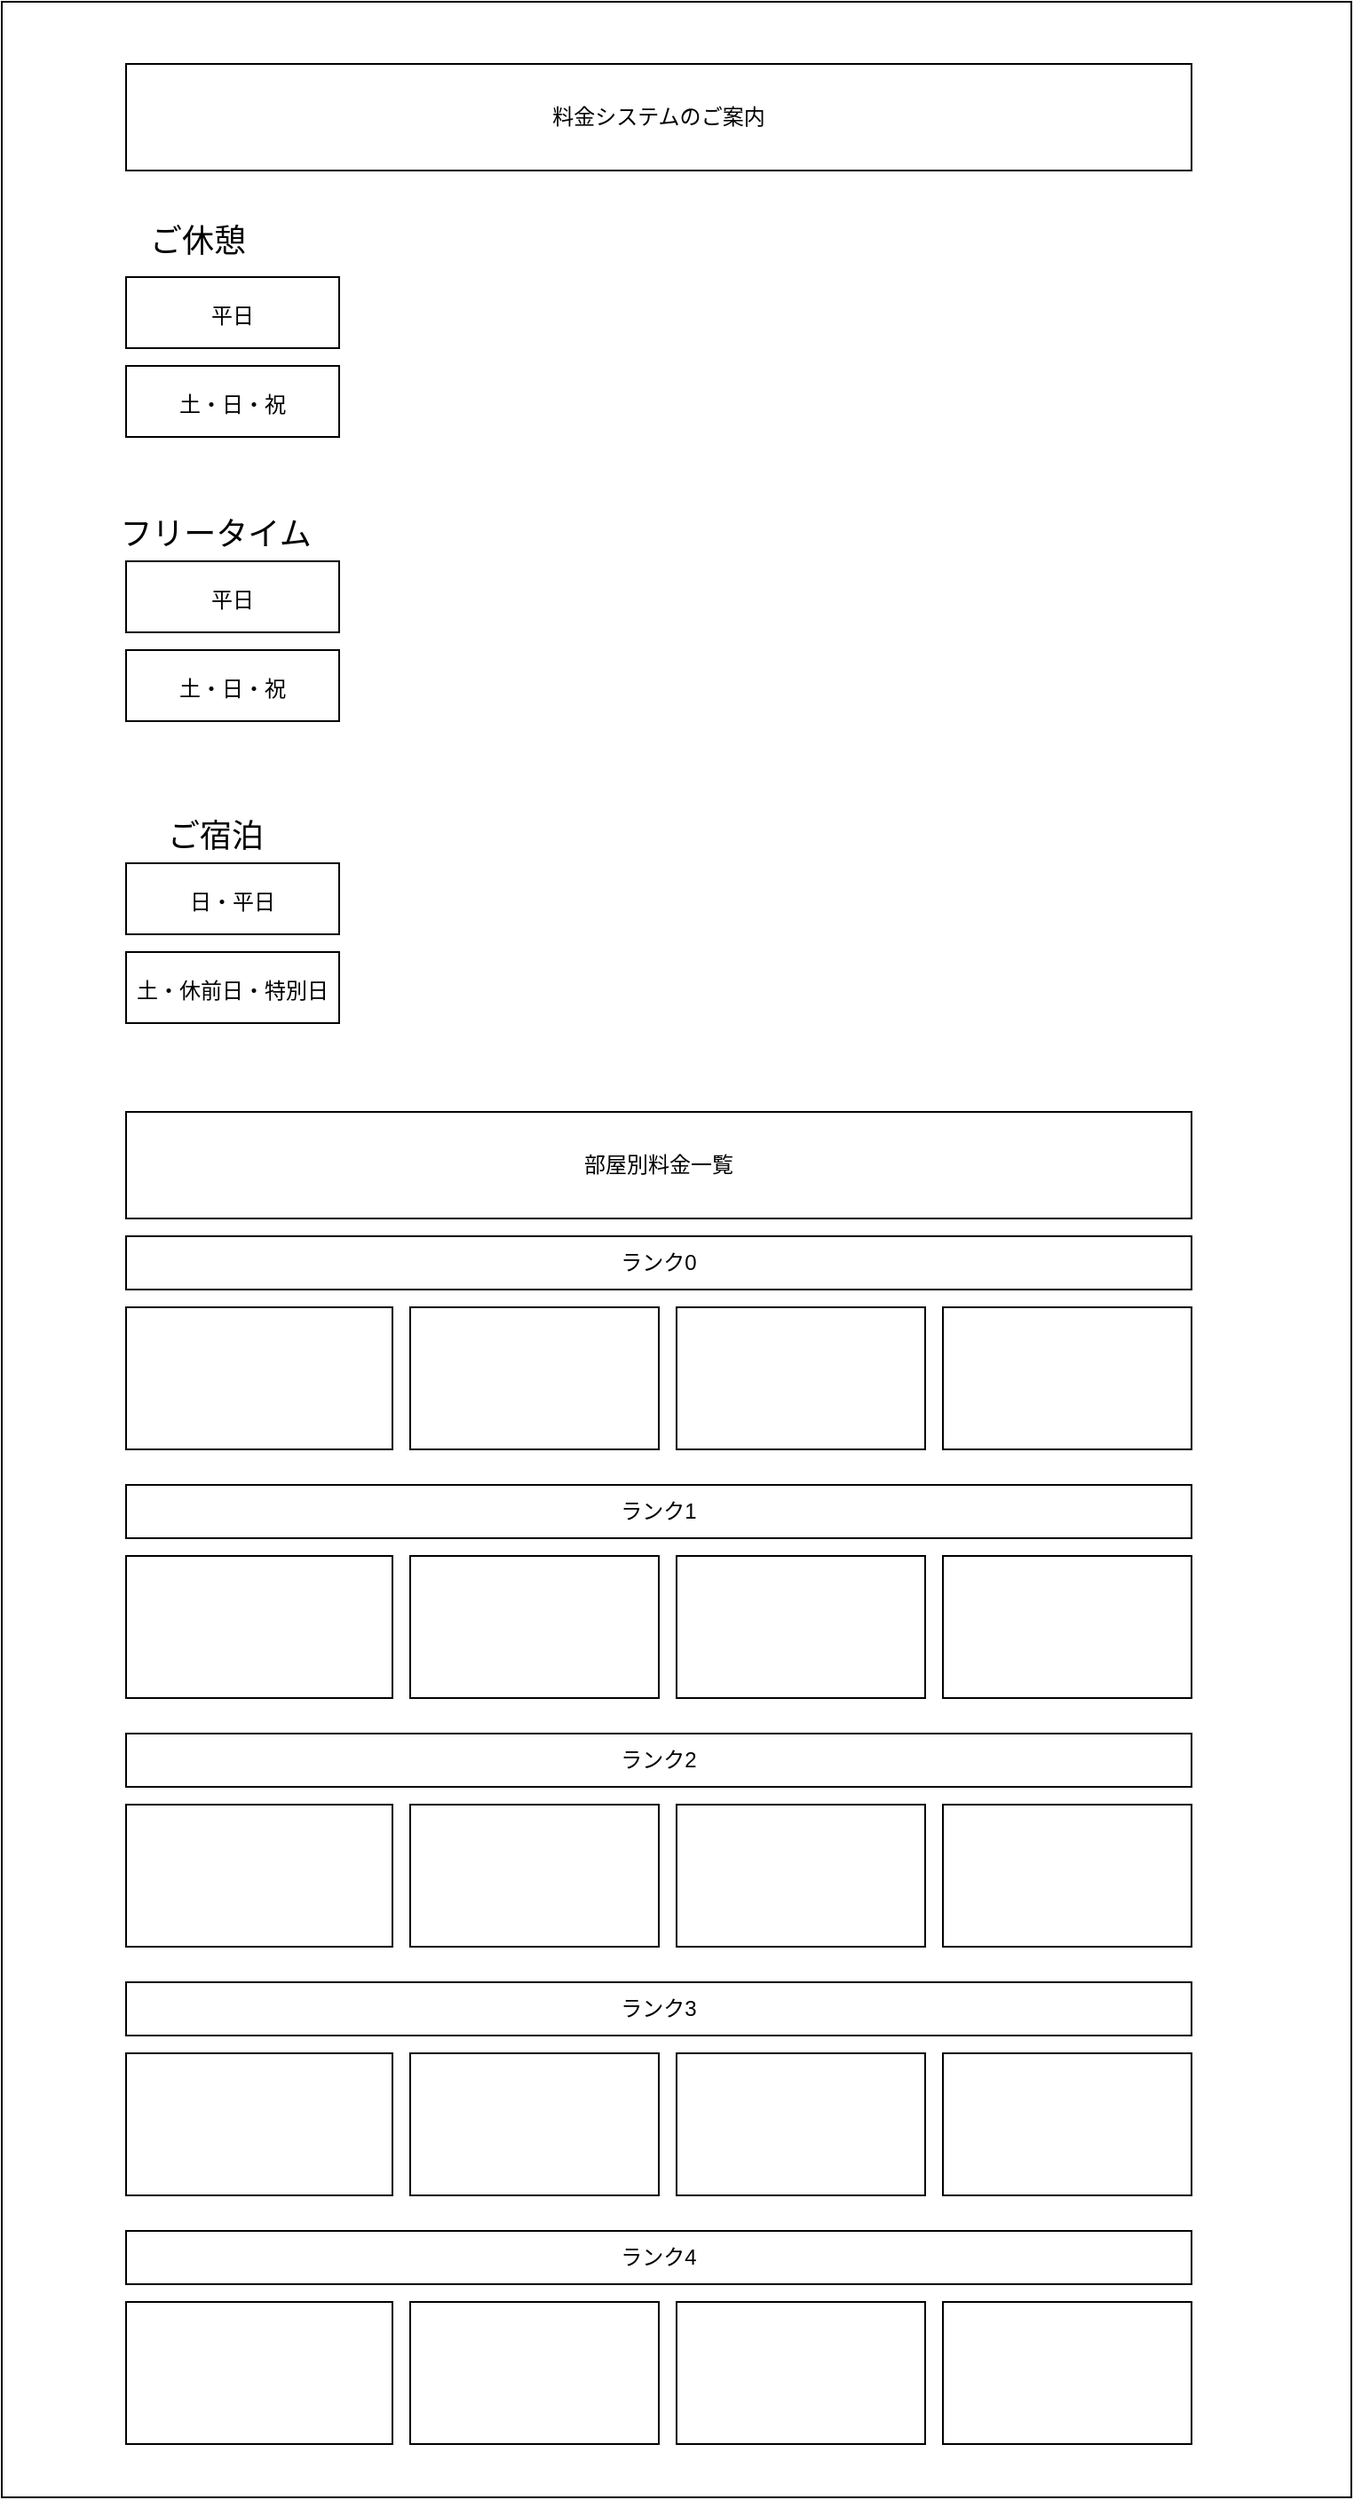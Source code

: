 <mxfile version="12.2.4" pages="1"><diagram id="5yIQhvJ00WydhY86pWcN" name="Page-1"><mxGraphModel dx="812" dy="651" grid="1" gridSize="10" guides="1" tooltips="1" connect="1" arrows="1" fold="1" page="1" pageScale="1" pageWidth="827" pageHeight="1169" math="0" shadow="0"><root><mxCell id="0"/><mxCell id="1" parent="0"/><mxCell id="2" value="" style="rounded=0;whiteSpace=wrap;html=1;" parent="1" vertex="1"><mxGeometry x="50" y="45" width="760" height="1405" as="geometry"/></mxCell><mxCell id="4" value="料金システムのご案内" style="rounded=0;whiteSpace=wrap;html=1;" parent="1" vertex="1"><mxGeometry x="120" y="80" width="600" height="60" as="geometry"/></mxCell><mxCell id="6" value="ご休憩" style="text;html=1;resizable=0;autosize=1;align=center;verticalAlign=middle;points=[];fillColor=none;strokeColor=none;rounded=0;fontSize=18;" parent="1" vertex="1"><mxGeometry x="125" y="165" width="70" height="30" as="geometry"/></mxCell><mxCell id="7" value="&lt;font style=&quot;font-size: 12px&quot;&gt;平日&lt;/font&gt;" style="rounded=0;whiteSpace=wrap;html=1;fontSize=18;" parent="1" vertex="1"><mxGeometry x="120" y="200" width="120" height="40" as="geometry"/></mxCell><mxCell id="8" value="&lt;span style=&quot;font-size: 12px&quot;&gt;土・日・祝&lt;/span&gt;" style="rounded=0;whiteSpace=wrap;html=1;fontSize=18;" parent="1" vertex="1"><mxGeometry x="120" y="250" width="120" height="40" as="geometry"/></mxCell><mxCell id="11" value="フリータイム" style="text;html=1;resizable=0;autosize=1;align=center;verticalAlign=middle;points=[];fillColor=none;strokeColor=none;rounded=0;fontSize=18;" parent="1" vertex="1"><mxGeometry x="110" y="330" width="120" height="30" as="geometry"/></mxCell><mxCell id="12" value="&lt;font style=&quot;font-size: 12px&quot;&gt;平日&lt;/font&gt;" style="rounded=0;whiteSpace=wrap;html=1;fontSize=18;" parent="1" vertex="1"><mxGeometry x="120" y="360" width="120" height="40" as="geometry"/></mxCell><mxCell id="13" value="&lt;span style=&quot;font-size: 12px&quot;&gt;土・日・祝&lt;/span&gt;" style="rounded=0;whiteSpace=wrap;html=1;fontSize=18;" parent="1" vertex="1"><mxGeometry x="120" y="410" width="120" height="40" as="geometry"/></mxCell><mxCell id="14" value="ご宿泊" style="text;html=1;resizable=0;autosize=1;align=center;verticalAlign=middle;points=[];fillColor=none;strokeColor=none;rounded=0;fontSize=18;" parent="1" vertex="1"><mxGeometry x="135" y="500" width="70" height="30" as="geometry"/></mxCell><mxCell id="15" value="&lt;span style=&quot;font-size: 12px&quot;&gt;日・平日&lt;/span&gt;" style="rounded=0;whiteSpace=wrap;html=1;fontSize=18;" parent="1" vertex="1"><mxGeometry x="120" y="530" width="120" height="40" as="geometry"/></mxCell><mxCell id="16" value="&lt;span style=&quot;font-size: 12px&quot;&gt;土・休前日・特別日&lt;/span&gt;" style="rounded=0;whiteSpace=wrap;html=1;fontSize=18;" parent="1" vertex="1"><mxGeometry x="120" y="580" width="120" height="40" as="geometry"/></mxCell><mxCell id="18" value="部屋別料金一覧" style="rounded=0;whiteSpace=wrap;html=1;" parent="1" vertex="1"><mxGeometry x="120" y="670" width="600" height="60" as="geometry"/></mxCell><mxCell id="19" value="ランク0" style="rounded=0;whiteSpace=wrap;html=1;" parent="1" vertex="1"><mxGeometry x="120" y="740" width="600" height="30" as="geometry"/></mxCell><mxCell id="20" value="ランク1" style="rounded=0;whiteSpace=wrap;html=1;" parent="1" vertex="1"><mxGeometry x="120" y="880" width="600" height="30" as="geometry"/></mxCell><mxCell id="21" value="ランク2" style="rounded=0;whiteSpace=wrap;html=1;" parent="1" vertex="1"><mxGeometry x="120" y="1020" width="600" height="30" as="geometry"/></mxCell><mxCell id="22" value="ランク3" style="rounded=0;whiteSpace=wrap;html=1;" parent="1" vertex="1"><mxGeometry x="120" y="1160" width="600" height="30" as="geometry"/></mxCell><mxCell id="23" value="ランク4" style="rounded=0;whiteSpace=wrap;html=1;" parent="1" vertex="1"><mxGeometry x="120" y="1300" width="600" height="30" as="geometry"/></mxCell><mxCell id="30" value="" style="verticalLabelPosition=bottom;verticalAlign=top;html=1;shape=mxgraph.basic.rect;fillColor2=none;strokeWidth=1;size=20;indent=5;fontSize=18;" parent="1" vertex="1"><mxGeometry x="120" y="780" width="150" height="80" as="geometry"/></mxCell><mxCell id="31" value="" style="verticalLabelPosition=bottom;verticalAlign=top;html=1;shape=mxgraph.basic.rect;fillColor2=none;strokeWidth=1;size=20;indent=5;fontSize=18;" parent="1" vertex="1"><mxGeometry x="430" y="780" width="140" height="80" as="geometry"/></mxCell><mxCell id="32" value="" style="verticalLabelPosition=bottom;verticalAlign=top;html=1;shape=mxgraph.basic.rect;fillColor2=none;strokeWidth=1;size=20;indent=5;fontSize=18;" parent="1" vertex="1"><mxGeometry x="280" y="780" width="140" height="80" as="geometry"/></mxCell><mxCell id="33" value="" style="verticalLabelPosition=bottom;verticalAlign=top;html=1;shape=mxgraph.basic.rect;fillColor2=none;strokeWidth=1;size=20;indent=5;fontSize=18;" parent="1" vertex="1"><mxGeometry x="580" y="780" width="140" height="80" as="geometry"/></mxCell><mxCell id="34" value="" style="verticalLabelPosition=bottom;verticalAlign=top;html=1;shape=mxgraph.basic.rect;fillColor2=none;strokeWidth=1;size=20;indent=5;fontSize=18;" parent="1" vertex="1"><mxGeometry x="120" y="920" width="150" height="80" as="geometry"/></mxCell><mxCell id="35" value="" style="verticalLabelPosition=bottom;verticalAlign=top;html=1;shape=mxgraph.basic.rect;fillColor2=none;strokeWidth=1;size=20;indent=5;fontSize=18;" parent="1" vertex="1"><mxGeometry x="430" y="920" width="140" height="80" as="geometry"/></mxCell><mxCell id="36" value="" style="verticalLabelPosition=bottom;verticalAlign=top;html=1;shape=mxgraph.basic.rect;fillColor2=none;strokeWidth=1;size=20;indent=5;fontSize=18;" parent="1" vertex="1"><mxGeometry x="280" y="920" width="140" height="80" as="geometry"/></mxCell><mxCell id="37" value="" style="verticalLabelPosition=bottom;verticalAlign=top;html=1;shape=mxgraph.basic.rect;fillColor2=none;strokeWidth=1;size=20;indent=5;fontSize=18;" parent="1" vertex="1"><mxGeometry x="580" y="920" width="140" height="80" as="geometry"/></mxCell><mxCell id="38" value="" style="verticalLabelPosition=bottom;verticalAlign=top;html=1;shape=mxgraph.basic.rect;fillColor2=none;strokeWidth=1;size=20;indent=5;fontSize=18;" parent="1" vertex="1"><mxGeometry x="120" y="1060" width="150" height="80" as="geometry"/></mxCell><mxCell id="39" value="" style="verticalLabelPosition=bottom;verticalAlign=top;html=1;shape=mxgraph.basic.rect;fillColor2=none;strokeWidth=1;size=20;indent=5;fontSize=18;" parent="1" vertex="1"><mxGeometry x="430" y="1060" width="140" height="80" as="geometry"/></mxCell><mxCell id="40" value="" style="verticalLabelPosition=bottom;verticalAlign=top;html=1;shape=mxgraph.basic.rect;fillColor2=none;strokeWidth=1;size=20;indent=5;fontSize=18;" parent="1" vertex="1"><mxGeometry x="280" y="1060" width="140" height="80" as="geometry"/></mxCell><mxCell id="41" value="" style="verticalLabelPosition=bottom;verticalAlign=top;html=1;shape=mxgraph.basic.rect;fillColor2=none;strokeWidth=1;size=20;indent=5;fontSize=18;" parent="1" vertex="1"><mxGeometry x="580" y="1060" width="140" height="80" as="geometry"/></mxCell><mxCell id="42" value="" style="verticalLabelPosition=bottom;verticalAlign=top;html=1;shape=mxgraph.basic.rect;fillColor2=none;strokeWidth=1;size=20;indent=5;fontSize=18;" parent="1" vertex="1"><mxGeometry x="120" y="1200" width="150" height="80" as="geometry"/></mxCell><mxCell id="43" value="" style="verticalLabelPosition=bottom;verticalAlign=top;html=1;shape=mxgraph.basic.rect;fillColor2=none;strokeWidth=1;size=20;indent=5;fontSize=18;" parent="1" vertex="1"><mxGeometry x="430" y="1200" width="140" height="80" as="geometry"/></mxCell><mxCell id="44" value="" style="verticalLabelPosition=bottom;verticalAlign=top;html=1;shape=mxgraph.basic.rect;fillColor2=none;strokeWidth=1;size=20;indent=5;fontSize=18;" parent="1" vertex="1"><mxGeometry x="280" y="1200" width="140" height="80" as="geometry"/></mxCell><mxCell id="45" value="" style="verticalLabelPosition=bottom;verticalAlign=top;html=1;shape=mxgraph.basic.rect;fillColor2=none;strokeWidth=1;size=20;indent=5;fontSize=18;" parent="1" vertex="1"><mxGeometry x="580" y="1200" width="140" height="80" as="geometry"/></mxCell><mxCell id="46" value="" style="verticalLabelPosition=bottom;verticalAlign=top;html=1;shape=mxgraph.basic.rect;fillColor2=none;strokeWidth=1;size=20;indent=5;fontSize=18;" parent="1" vertex="1"><mxGeometry x="120" y="1340" width="150" height="80" as="geometry"/></mxCell><mxCell id="47" value="" style="verticalLabelPosition=bottom;verticalAlign=top;html=1;shape=mxgraph.basic.rect;fillColor2=none;strokeWidth=1;size=20;indent=5;fontSize=18;" parent="1" vertex="1"><mxGeometry x="430" y="1340" width="140" height="80" as="geometry"/></mxCell><mxCell id="48" value="" style="verticalLabelPosition=bottom;verticalAlign=top;html=1;shape=mxgraph.basic.rect;fillColor2=none;strokeWidth=1;size=20;indent=5;fontSize=18;" parent="1" vertex="1"><mxGeometry x="280" y="1340" width="140" height="80" as="geometry"/></mxCell><mxCell id="49" value="" style="verticalLabelPosition=bottom;verticalAlign=top;html=1;shape=mxgraph.basic.rect;fillColor2=none;strokeWidth=1;size=20;indent=5;fontSize=18;" parent="1" vertex="1"><mxGeometry x="580" y="1340" width="140" height="80" as="geometry"/></mxCell></root></mxGraphModel></diagram></mxfile>